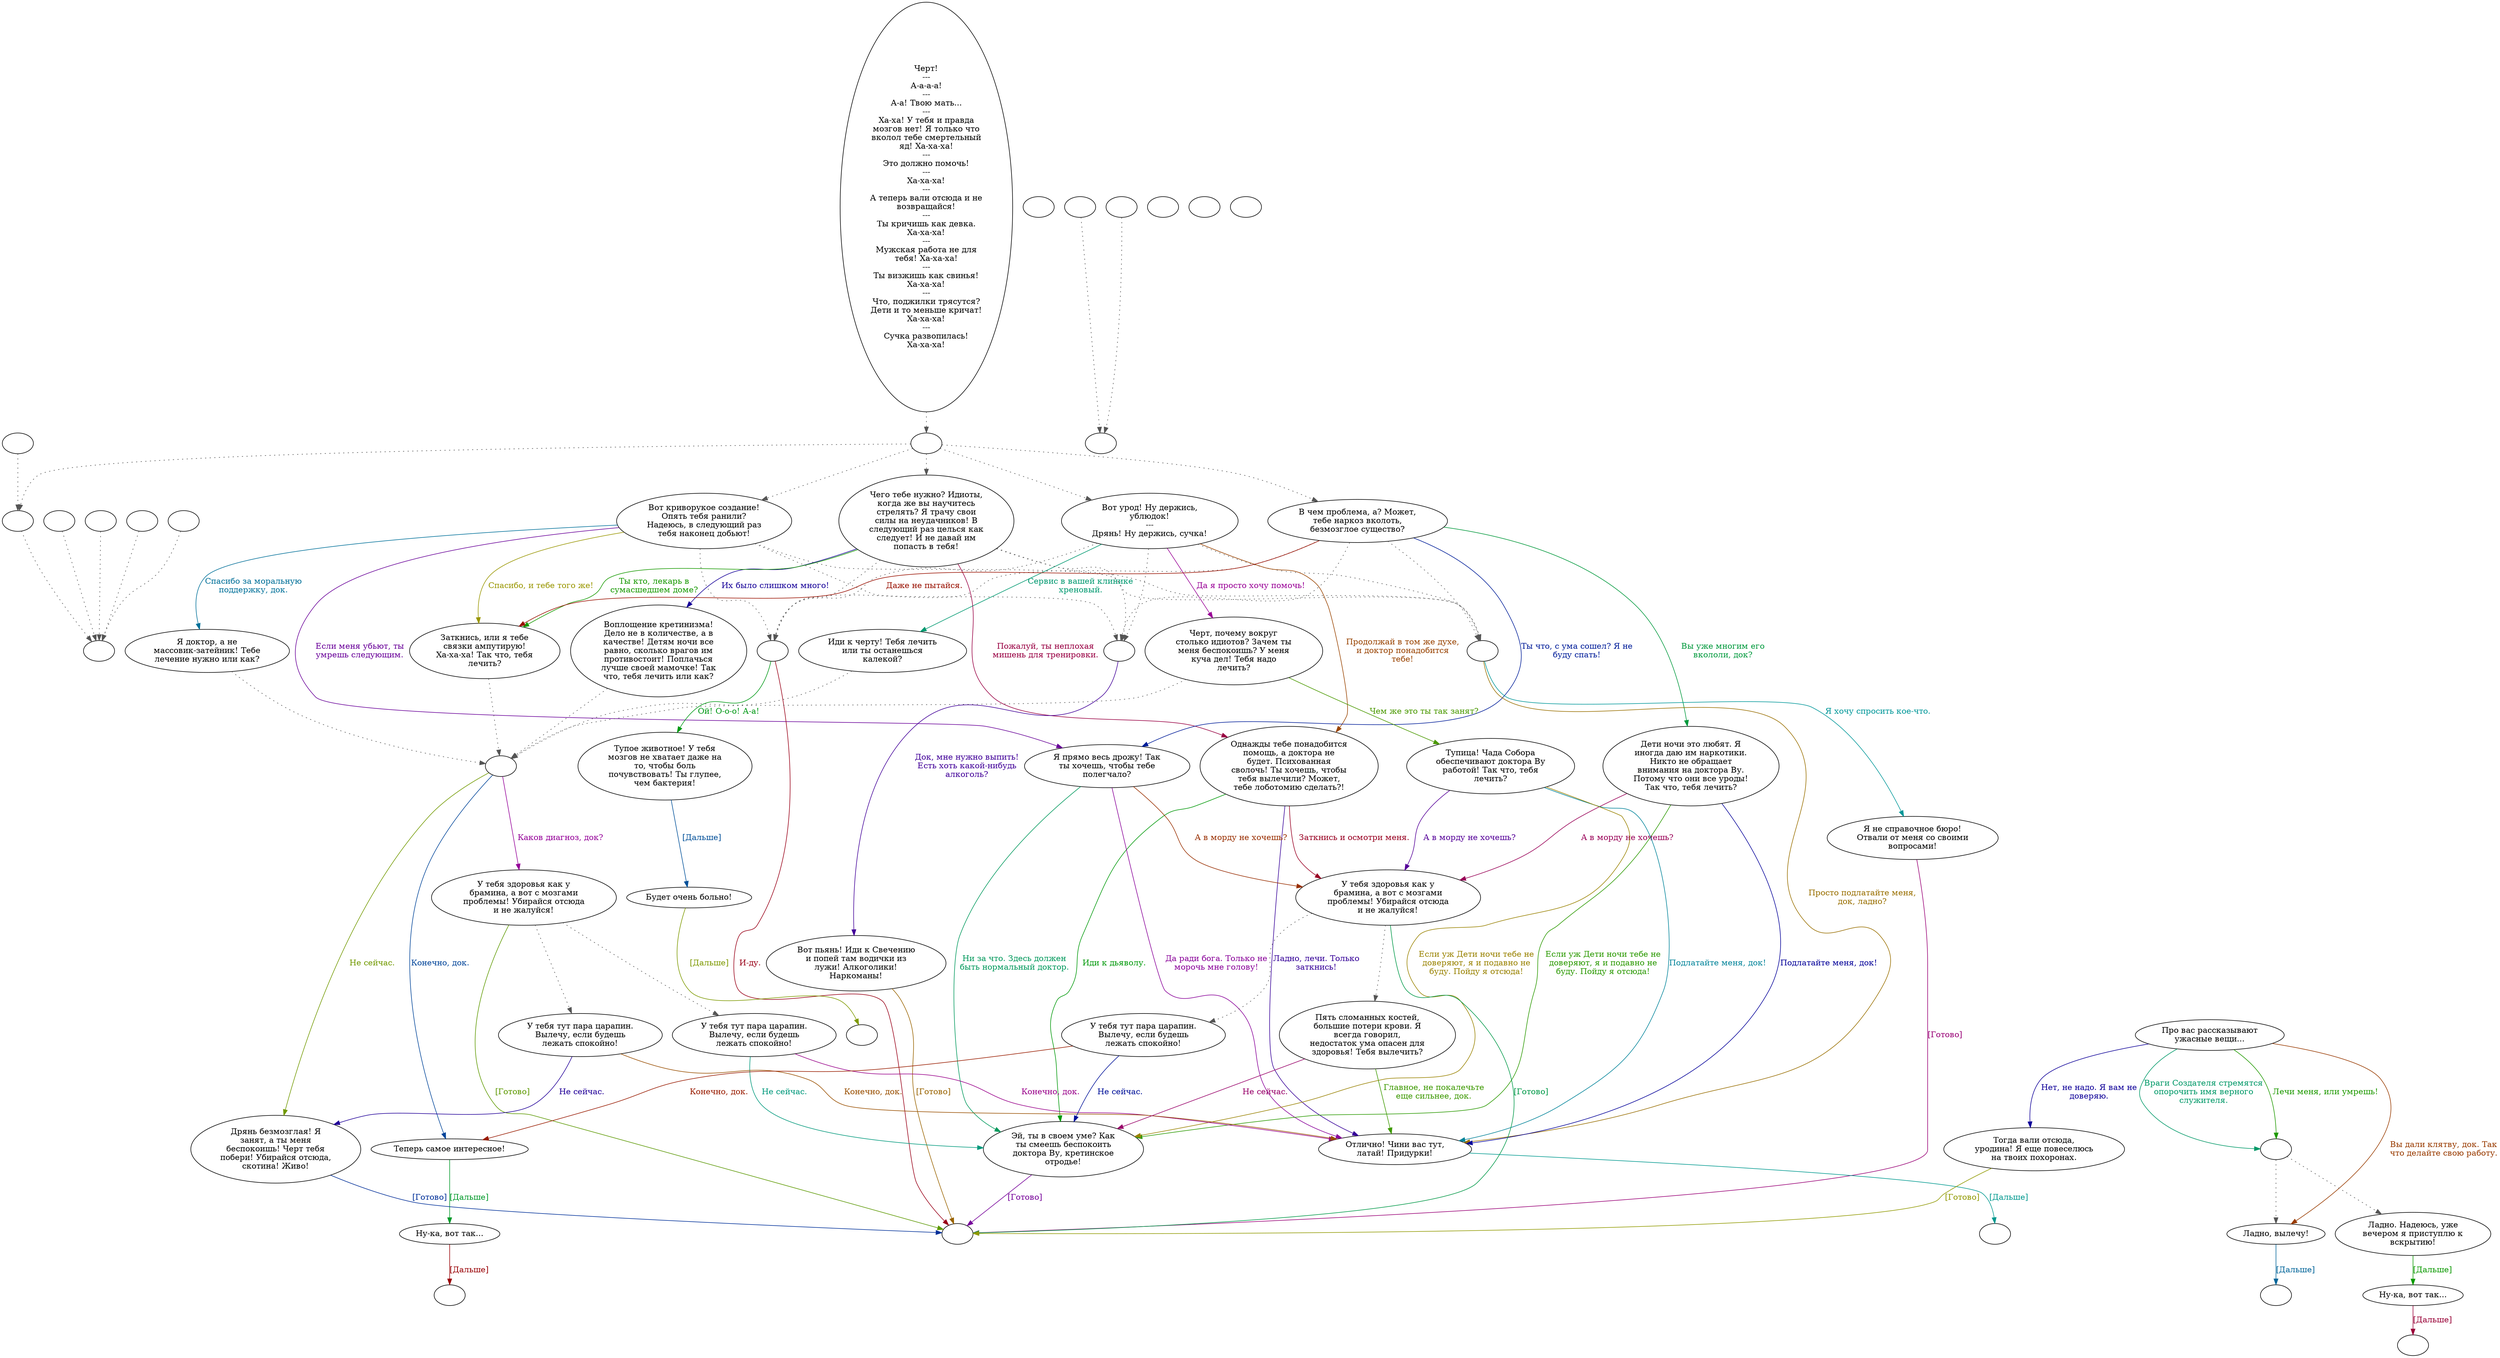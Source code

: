 digraph docwu {
  "start" [style=filled       fillcolor="#FFFFFF"       color="#000000"]
  "start" -> "do_dialogue" [style=dotted color="#555555"]
  "start" [label="Черт!\n---\nА-а-а-а!\n---\nА-а! Твою мать...\n---\nХа-ха! У тебя и правда\nмозгов нет! Я только что\nвколол тебе смертельный\nяд! Ха-ха-ха!\n---\nЭто должно помочь!\n---\nХа-ха-ха!\n---\nА теперь вали отсюда и не\nвозвращайся!\n---\nТы кричишь как девка.\nХа-ха-ха!\n---\nМужская работа не для\nтебя! Ха-ха-ха!\n---\nТы визжишь как свинья!\nХа-ха-ха!\n---\nЧто, поджилки трясутся?\nДети и то меньше кричат!\nХа-ха-ха!\n---\nСучка развопилась!\nХа-ха-ха!"]
  "do_dialogue" [style=filled       fillcolor="#FFFFFF"       color="#000000"]
  "do_dialogue" -> "get_reaction" [style=dotted color="#555555"]
  "do_dialogue" -> "DocWu00" [style=dotted color="#555555"]
  "do_dialogue" -> "DocWu01" [style=dotted color="#555555"]
  "do_dialogue" -> "DocWu02" [style=dotted color="#555555"]
  "do_dialogue" -> "DocWu03" [style=dotted color="#555555"]
  "do_dialogue" [label=""]
  "social_skills" [style=filled       fillcolor="#FFFFFF"       color="#000000"]
  "social_skills" -> "get_reaction" [style=dotted color="#555555"]
  "social_skills" [label=""]
  "DocWu00" [style=filled       fillcolor="#FFFFFF"       color="#000000"]
  "DocWu00" -> "DocWuOpts1" [style=dotted color="#555555"]
  "DocWu00" -> "DocWuOpts2" [style=dotted color="#555555"]
  "DocWu00" -> "DocWuOpts3" [style=dotted color="#555555"]
  "DocWu00" [label="Вот урод! Ну держись,\nублюдок!\n---\nДрянь! Ну держись, сучка!"]
  "DocWu00" -> "DocWu04" [label="Да я просто хочу помочь!" color="#990096" fontcolor="#990096"]
  "DocWu00" -> "DocWu07" [label="Сервис в вашей клинике\nхреновый." color="#009970" fontcolor="#009970"]
  "DocWu00" -> "DocWu09" [label="Продолжай в том же духе,\nи доктор понадобится\nтебе!" color="#994300" fontcolor="#994300"]
  "DocWu01" [style=filled       fillcolor="#FFFFFF"       color="#000000"]
  "DocWu01" -> "DocWuOpts1" [style=dotted color="#555555"]
  "DocWu01" -> "DocWuOpts2" [style=dotted color="#555555"]
  "DocWu01" -> "DocWuOpts3" [style=dotted color="#555555"]
  "DocWu01" [label="Чего тебе нужно? Идиоты,\nкогда же вы научитесь\nстрелять? Я трачу свои\nсилы на неудачников! В\nследующий раз целься как\nследует! И не давай им\nпопасть в тебя!"]
  "DocWu01" -> "DocWu11" [label="Их было слишком много!" color="#160099" fontcolor="#160099"]
  "DocWu01" -> "DocWu12" [label="Ты кто, лекарь в\nсумасшедшем доме?" color="#169900" fontcolor="#169900"]
  "DocWu01" -> "DocWu09" [label="Пожалуй, ты неплохая\nмишень для тренировки." color="#990043" fontcolor="#990043"]
  "DocWu02" [style=filled       fillcolor="#FFFFFF"       color="#000000"]
  "DocWu02" -> "DocWuOpts1" [style=dotted color="#555555"]
  "DocWu02" -> "DocWuOpts2" [style=dotted color="#555555"]
  "DocWu02" -> "DocWuOpts3" [style=dotted color="#555555"]
  "DocWu02" [label="Вот криворукое создание!\nОпять тебя ранили?\nНадеюсь, в следующий раз\nтебя наконец добьют!"]
  "DocWu02" -> "DocWu13" [label="Спасибо за моральную\nподдержку, док." color="#007099" fontcolor="#007099"]
  "DocWu02" -> "DocWu12" [label="Спасибо, и тебе того же!" color="#999600" fontcolor="#999600"]
  "DocWu02" -> "DocWu14" [label="Если меня убьют, ты\nумрешь следующим." color="#690099" fontcolor="#690099"]
  "DocWu03" [style=filled       fillcolor="#FFFFFF"       color="#000000"]
  "DocWu03" -> "DocWuOpts1" [style=dotted color="#555555"]
  "DocWu03" -> "DocWuOpts2" [style=dotted color="#555555"]
  "DocWu03" -> "DocWuOpts3" [style=dotted color="#555555"]
  "DocWu03" [label="В чем проблема, а? Может,\nтебе наркоз вколоть,\nбезмозглое существо?"]
  "DocWu03" -> "DocWu15" [label="Вы уже многим его\nвкололи, док?" color="#00993C" fontcolor="#00993C"]
  "DocWu03" -> "DocWu12" [label="Даже не пытайся." color="#991000" fontcolor="#991000"]
  "DocWu03" -> "DocWu14" [label="Ты что, с ума сошел? Я не\nбуду спать!" color="#001D99" fontcolor="#001D99"]
  "DocWu04" [style=filled       fillcolor="#FFFFFF"       color="#000000"]
  "DocWu04" -> "DocWuOpts4" [style=dotted color="#555555"]
  "DocWu04" [label="Черт, почему вокруг\nстолько идиотов? Зачем ты\nменя беспокоишь? У меня\nкуча дел! Тебя надо\nлечить?"]
  "DocWu04" -> "DocWu16" [label="Чем же это ты так занят?" color="#4A9900" fontcolor="#4A9900"]
  "DocWu05" [style=filled       fillcolor="#FFFFFF"       color="#000000"]
  "DocWu05" [label="Я не справочное бюро!\nОтвали от меня со своими\nвопросами!"]
  "DocWu05" -> "DocWuEnd" [label="[Готово]" color="#990076" fontcolor="#990076"]
  "DocWu06" [style=filled       fillcolor="#FFFFFF"       color="#000000"]
  "DocWu06" [label="Отлично! Чини вас тут,\nлатай! Придурки!"]
  "DocWu06" -> "DocWu06a" [label="[Дальше]" color="#00998F" fontcolor="#00998F"]
  "DocWu06a" [style=filled       fillcolor="#FFFFFF"       color="#000000"]
  "DocWu06a" [label=""]
  "DocWu07" [style=filled       fillcolor="#FFFFFF"       color="#000000"]
  "DocWu07" -> "DocWuOpts4" [style=dotted color="#555555"]
  "DocWu07" [label="Иди к черту! Тебя лечить\nили ты останешься\nкалекой?"]
  "DocWu08" [style=filled       fillcolor="#FFFFFF"       color="#000000"]
  "DocWu08" [label="Вот пьянь! Иди к Свечению\nи попей там водички из\nлужи! Алкоголики!\nНаркоманы!"]
  "DocWu08" -> "DocWuEnd" [label="[Готово]" color="#996300" fontcolor="#996300"]
  "DocWu09" [style=filled       fillcolor="#FFFFFF"       color="#000000"]
  "DocWu09" [label="Однажды тебе понадобится\nпомощь, а доктора не\nбудет. Психованная\nсволочь! Ты хочешь, чтобы\nтебя вылечили? Может,\nтебе лоботомию сделать?!"]
  "DocWu09" -> "DocWu06" [label="Ладно, лечи. Только\nзаткнись!" color="#360099" fontcolor="#360099"]
  "DocWu09" -> "DocWu23" [label="Иди к дьяволу." color="#009909" fontcolor="#009909"]
  "DocWu09" -> "DocWu24" [label="Заткнись и осмотри меня." color="#990023" fontcolor="#990023"]
  "DocWu10" [style=filled       fillcolor="#FFFFFF"       color="#000000"]
  "DocWu10" [label="Тупое животное! У тебя\nмозгов не хватает даже на\nто, чтобы боль\nпочувствовать! Ты глупее,\nчем бактерия!"]
  "DocWu10" -> "DocWu10a" [label="[Дальше]" color="#005099" fontcolor="#005099"]
  "DocWu10a" [style=filled       fillcolor="#FFFFFF"       color="#000000"]
  "DocWu10a" [label="Будет очень больно!"]
  "DocWu10a" -> "DocWu10c" [label="[Дальше]" color="#7D9900" fontcolor="#7D9900"]
  "DocWu10b" [style=filled       fillcolor="#FFFFFF"       color="#000000"]
  "DocWu10b" [label=""]
  "DocWu10c" [style=filled       fillcolor="#FFFFFF"       color="#000000"]
  "DocWu10c" [label=""]
  "DocWu11" [style=filled       fillcolor="#FFFFFF"       color="#000000"]
  "DocWu11" -> "DocWuOpts4" [style=dotted color="#555555"]
  "DocWu11" [label="Воплощение кретинизма!\nДело не в количестве, а в\nкачестве! Детям ночи все\nравно, сколько врагов им\nпротивостоит! Поплачься\nлучше своей мамочке! Так\nчто, тебя лечить или как?"]
  "DocWu12" [style=filled       fillcolor="#FFFFFF"       color="#000000"]
  "DocWu12" -> "DocWuOpts4" [style=dotted color="#555555"]
  "DocWu12" [label="Заткнись, или я тебе\nсвязки ампутирую!\nХа-ха-ха! Так что, тебя\nлечить?"]
  "DocWu13" [style=filled       fillcolor="#FFFFFF"       color="#000000"]
  "DocWu13" -> "DocWuOpts4" [style=dotted color="#555555"]
  "DocWu13" [label="Я доктор, а не\nмассовик-затейник! Тебе\nлечение нужно или как?"]
  "DocWu14" [style=filled       fillcolor="#FFFFFF"       color="#000000"]
  "DocWu14" [label="Я прямо весь дрожу! Так\nты хочешь, чтобы тебе\nполегчало?"]
  "DocWu14" -> "DocWu06" [label="Да ради бога. Только не\nморочь мне голову!" color="#890099" fontcolor="#890099"]
  "DocWu14" -> "DocWu23" [label="Ни за что. Здесь должен\nбыть нормальный доктор." color="#00995C" fontcolor="#00995C"]
  "DocWu14" -> "DocWu24" [label="А в морду не хочешь?" color="#992F00" fontcolor="#992F00"]
  "DocWu15" [style=filled       fillcolor="#FFFFFF"       color="#000000"]
  "DocWu15" [label="Дети ночи это любят. Я\nиногда даю им наркотики.\nНикто не обращает\nвнимания на доктора Ву.\nПотому что они все уроды!\nТак что, тебя лечить?"]
  "DocWu15" -> "DocWu06" [label="Подлатайте меня, док!" color="#030099" fontcolor="#030099"]
  "DocWu15" -> "DocWu23" [label="Если уж Дети ночи тебе не\nдоверяют, я и подавно не\nбуду. Пойду я отсюда!" color="#2A9900" fontcolor="#2A9900"]
  "DocWu15" -> "DocWu24" [label="А в морду не хочешь?" color="#990057" fontcolor="#990057"]
  "DocWu16" [style=filled       fillcolor="#FFFFFF"       color="#000000"]
  "DocWu16" [label="Тупица! Чада Собора\nобеспечивают доктора Ву\nработой! Так что, тебя\nлечить?"]
  "DocWu16" -> "DocWu06" [label="Подлатайте меня, док!" color="#008399" fontcolor="#008399"]
  "DocWu16" -> "DocWu23" [label="Если уж Дети ночи тебе не\nдоверяют, я и подавно не\nбуду. Пойду я отсюда!" color="#998200" fontcolor="#998200"]
  "DocWu16" -> "DocWu24" [label="А в морду не хочешь?" color="#550099" fontcolor="#550099"]
  "DocWu17" [style=filled       fillcolor="#FFFFFF"       color="#000000"]
  "DocWu17" [label="Теперь самое интересное!"]
  "DocWu17" -> "DocWu17a" [label="[Дальше]" color="#009929" fontcolor="#009929"]
  "DocWu17a" [style=filled       fillcolor="#FFFFFF"       color="#000000"]
  "DocWu17a" [label="Ну-ка, вот так..."]
  "DocWu17a" -> "DocWu17b" [label="[Дальше]" color="#990004" fontcolor="#990004"]
  "DocWu17b" [style=filled       fillcolor="#FFFFFF"       color="#000000"]
  "DocWu17b" [label=""]
  "DocWu18" [style=filled       fillcolor="#FFFFFF"       color="#000000"]
  "DocWu18" [label="Дрянь безмозглая! Я\nзанят, а ты меня\nбеспокоишь! Черт тебя\nпобери! Убирайся отсюда,\nскотина! Живо!"]
  "DocWu18" -> "DocWuEnd" [label="[Готово]" color="#003099" fontcolor="#003099"]
  "DocWu19" [style=filled       fillcolor="#FFFFFF"       color="#000000"]
  "DocWu19" -> "DocWu19a" [style=dotted color="#555555"]
  "DocWu19" -> "DocWu19b" [style=dotted color="#555555"]
  "DocWu19" [label="У тебя здоровья как у\nбрамина, а вот с мозгами\nпроблемы! Убирайся отсюда\nи не жалуйся!"]
  "DocWu19" -> "DocWuEnd" [label="[Готово]" color="#5D9900" fontcolor="#5D9900"]
  "DocWu19a" [style=filled       fillcolor="#FFFFFF"       color="#000000"]
  "DocWu19a" [label="У тебя тут пара царапин.\nВылечу, если будешь\nлежать спокойно!"]
  "DocWu19a" -> "DocWu06" [label="Конечно, док." color="#99008A" fontcolor="#99008A"]
  "DocWu19a" -> "DocWu23" [label="Не сейчас." color="#00997C" fontcolor="#00997C"]
  "DocWu19b" [style=filled       fillcolor="#FFFFFF"       color="#000000"]
  "DocWu19b" [label="У тебя тут пара царапин.\nВылечу, если будешь\nлежать спокойно!"]
  "DocWu19b" -> "DocWu06" [label="Конечно, док." color="#994F00" fontcolor="#994F00"]
  "DocWu19b" -> "DocWu18" [label="Не сейчас." color="#220099" fontcolor="#220099"]
  "DocWu20" [style=filled       fillcolor="#FFFFFF"       color="#000000"]
  "DocWu20" [label="Ладно. Надеюсь, уже\nвечером я приступлю к\nвскрытию!"]
  "DocWu20" -> "DocWu20a" [label="[Дальше]" color="#0A9900" fontcolor="#0A9900"]
  "DocWu20a" [style=filled       fillcolor="#FFFFFF"       color="#000000"]
  "DocWu20a" [label="Ну-ка, вот так..."]
  "DocWu20a" -> "DocWu20b" [label="[Дальше]" color="#990037" fontcolor="#990037"]
  "DocWu20b" [style=filled       fillcolor="#FFFFFF"       color="#000000"]
  "DocWu20b" [label=""]
  "DocWu21" [style=filled       fillcolor="#FFFFFF"       color="#000000"]
  "DocWu21" [label="Ладно, вылечу!"]
  "DocWu21" -> "DocWu21a" [label="[Дальше]" color="#006499" fontcolor="#006499"]
  "DocWu21a" [style=filled       fillcolor="#FFFFFF"       color="#000000"]
  "DocWu21a" [label=""]
  "DocWu22" [style=filled       fillcolor="#FFFFFF"       color="#000000"]
  "DocWu22" [label="Тогда вали отсюда,\nуродина! Я еще повеселюсь\nна твоих похоронах."]
  "DocWu22" -> "DocWuEnd" [label="[Готово]" color="#909900" fontcolor="#909900"]
  "DocWu23" [style=filled       fillcolor="#FFFFFF"       color="#000000"]
  "DocWu23" [label="Эй, ты в своем уме? Как\nты смеешь беспокоить\nдоктора Ву, кретинское\nотродье!"]
  "DocWu23" -> "DocWuEnd" [label="[Готово]" color="#750099" fontcolor="#750099"]
  "DocWu24" [style=filled       fillcolor="#FFFFFF"       color="#000000"]
  "DocWu24" -> "DocWu24a" [style=dotted color="#555555"]
  "DocWu24" -> "DocWu24b" [style=dotted color="#555555"]
  "DocWu24" [label="У тебя здоровья как у\nбрамина, а вот с мозгами\nпроблемы! Убирайся отсюда\nи не жалуйся!"]
  "DocWu24" -> "DocWuEnd" [label="[Готово]" color="#009948" fontcolor="#009948"]
  "DocWu24a" [style=filled       fillcolor="#FFFFFF"       color="#000000"]
  "DocWu24a" [label="У тебя тут пара царапин.\nВылечу, если будешь\nлежать спокойно!"]
  "DocWu24a" -> "DocWu17" [label="Конечно, док." color="#991C00" fontcolor="#991C00"]
  "DocWu24a" -> "DocWu23" [label="Не сейчас." color="#001199" fontcolor="#001199"]
  "DocWu24b" [style=filled       fillcolor="#FFFFFF"       color="#000000"]
  "DocWu24b" [label="Пять сломанных костей,\nбольшие потери крови. Я\nвсегда говорил,\nнедостаток ума опасен для\nздоровья! Тебя вылечить?"]
  "DocWu24b" -> "DocWu06" [label="Главное, не покалечьте\nеще сильнее, док." color="#3D9900" fontcolor="#3D9900"]
  "DocWu24b" -> "DocWu23" [label="Не сейчас." color="#99006A" fontcolor="#99006A"]
  "DocWuOpts1" [style=filled       fillcolor="#FFFFFF"       color="#000000"]
  "DocWuOpts1" [label=""]
  "DocWuOpts1" -> "DocWu05" [label="Я хочу спросить кое-что." color="#009799" fontcolor="#009799"]
  "DocWuOpts1" -> "DocWu06" [label="Просто подлатайте меня,\nдок, ладно?" color="#996F00" fontcolor="#996F00"]
  "DocWuOpts2" [style=filled       fillcolor="#FFFFFF"       color="#000000"]
  "DocWuOpts2" [label=""]
  "DocWuOpts2" -> "DocWu08" [label="Док, мне нужно выпить!\nЕсть хоть какой-нибудь\nалкоголь?" color="#420099" fontcolor="#420099"]
  "DocWuOpts3" [style=filled       fillcolor="#FFFFFF"       color="#000000"]
  "DocWuOpts3" [label=""]
  "DocWuOpts3" -> "DocWu10" [label="Ой! О-о-о! А-а!" color="#009915" fontcolor="#009915"]
  "DocWuOpts3" -> "DocWuEnd" [label="И-ду." color="#990017" fontcolor="#990017"]
  "DocWuOpts4" [style=filled       fillcolor="#FFFFFF"       color="#000000"]
  "DocWuOpts4" [label=""]
  "DocWuOpts4" -> "DocWu17" [label="Конечно, док." color="#004499" fontcolor="#004499"]
  "DocWuOpts4" -> "DocWu18" [label="Не сейчас." color="#719900" fontcolor="#719900"]
  "DocWuOpts4" -> "DocWu19" [label="Каков диагноз, док?" color="#950099" fontcolor="#950099"]
  "DocWuOpts5" [style=filled       fillcolor="#FFFFFF"       color="#000000"]
  "DocWuOpts5" [label="Про вас рассказывают\nужасные вещи..."]
  "DocWuOpts5" -> "DocWuOpts5a" [label="Враги Создателя стремятся\nопорочить имя верного\nслужителя." color="#009968" fontcolor="#009968"]
  "DocWuOpts5" -> "DocWu21" [label="Вы дали клятву, док. Так\nчто делайте свою работу." color="#993B00" fontcolor="#993B00"]
  "DocWuOpts5" -> "DocWu22" [label="Нет, не надо. Я вам не\nдоверяю." color="#0F0099" fontcolor="#0F0099"]
  "DocWuOpts5" -> "DocWuOpts5a" [label="Лечи меня, или умрешь!" color="#1E9900" fontcolor="#1E9900"]
  "DocWuOpts5a" [style=filled       fillcolor="#FFFFFF"       color="#000000"]
  "DocWuOpts5a" -> "DocWu20" [style=dotted color="#555555"]
  "DocWuOpts5a" -> "DocWu21" [style=dotted color="#555555"]
  "DocWuOpts5a" [label=""]
  "DocWuEnd" [style=filled       fillcolor="#FFFFFF"       color="#000000"]
  "DocWuEnd" [label=""]
  "get_reaction" [style=filled       fillcolor="#FFFFFF"       color="#000000"]
  "get_reaction" -> "ReactToLevel" [style=dotted color="#555555"]
  "get_reaction" [label=""]
  "ReactToLevel" [style=filled       fillcolor="#FFFFFF"       color="#000000"]
  "ReactToLevel" [label=""]
  "LevelToReact" [style=filled       fillcolor="#FFFFFF"       color="#000000"]
  "LevelToReact" [label=""]
  "UpReact" [style=filled       fillcolor="#FFFFFF"       color="#000000"]
  "UpReact" -> "ReactToLevel" [style=dotted color="#555555"]
  "UpReact" [label=""]
  "DownReact" [style=filled       fillcolor="#FFFFFF"       color="#000000"]
  "DownReact" -> "ReactToLevel" [style=dotted color="#555555"]
  "DownReact" [label=""]
  "BottomReact" [style=filled       fillcolor="#FFFFFF"       color="#000000"]
  "BottomReact" [label=""]
  "TopReact" [style=filled       fillcolor="#FFFFFF"       color="#000000"]
  "TopReact" [label=""]
  "BigUpReact" [style=filled       fillcolor="#FFFFFF"       color="#000000"]
  "BigUpReact" -> "ReactToLevel" [style=dotted color="#555555"]
  "BigUpReact" [label=""]
  "BigDownReact" [style=filled       fillcolor="#FFFFFF"       color="#000000"]
  "BigDownReact" -> "ReactToLevel" [style=dotted color="#555555"]
  "BigDownReact" [label=""]
  "UpReactLevel" [style=filled       fillcolor="#FFFFFF"       color="#000000"]
  "UpReactLevel" -> "LevelToReact" [style=dotted color="#555555"]
  "UpReactLevel" [label=""]
  "DownReactLevel" [style=filled       fillcolor="#FFFFFF"       color="#000000"]
  "DownReactLevel" -> "LevelToReact" [style=dotted color="#555555"]
  "DownReactLevel" [label=""]
  "Goodbyes" [style=filled       fillcolor="#FFFFFF"       color="#000000"]
  "Goodbyes" [label=""]
}